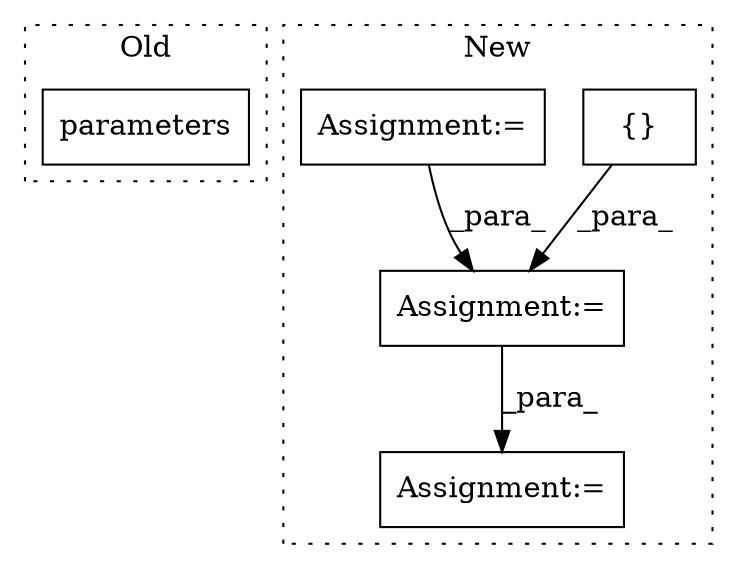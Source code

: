 digraph G {
subgraph cluster0 {
1 [label="parameters" a="32" s="1626" l="12" shape="box"];
label = "Old";
style="dotted";
}
subgraph cluster1 {
2 [label="{}" a="4" s="2078,2130" l="1,1" shape="box"];
3 [label="Assignment:=" a="7" s="2270,2339" l="53,2" shape="box"];
4 [label="Assignment:=" a="7" s="1448" l="8" shape="box"];
5 [label="Assignment:=" a="7" s="2027" l="1" shape="box"];
label = "New";
style="dotted";
}
2 -> 5 [label="_para_"];
4 -> 5 [label="_para_"];
5 -> 3 [label="_para_"];
}